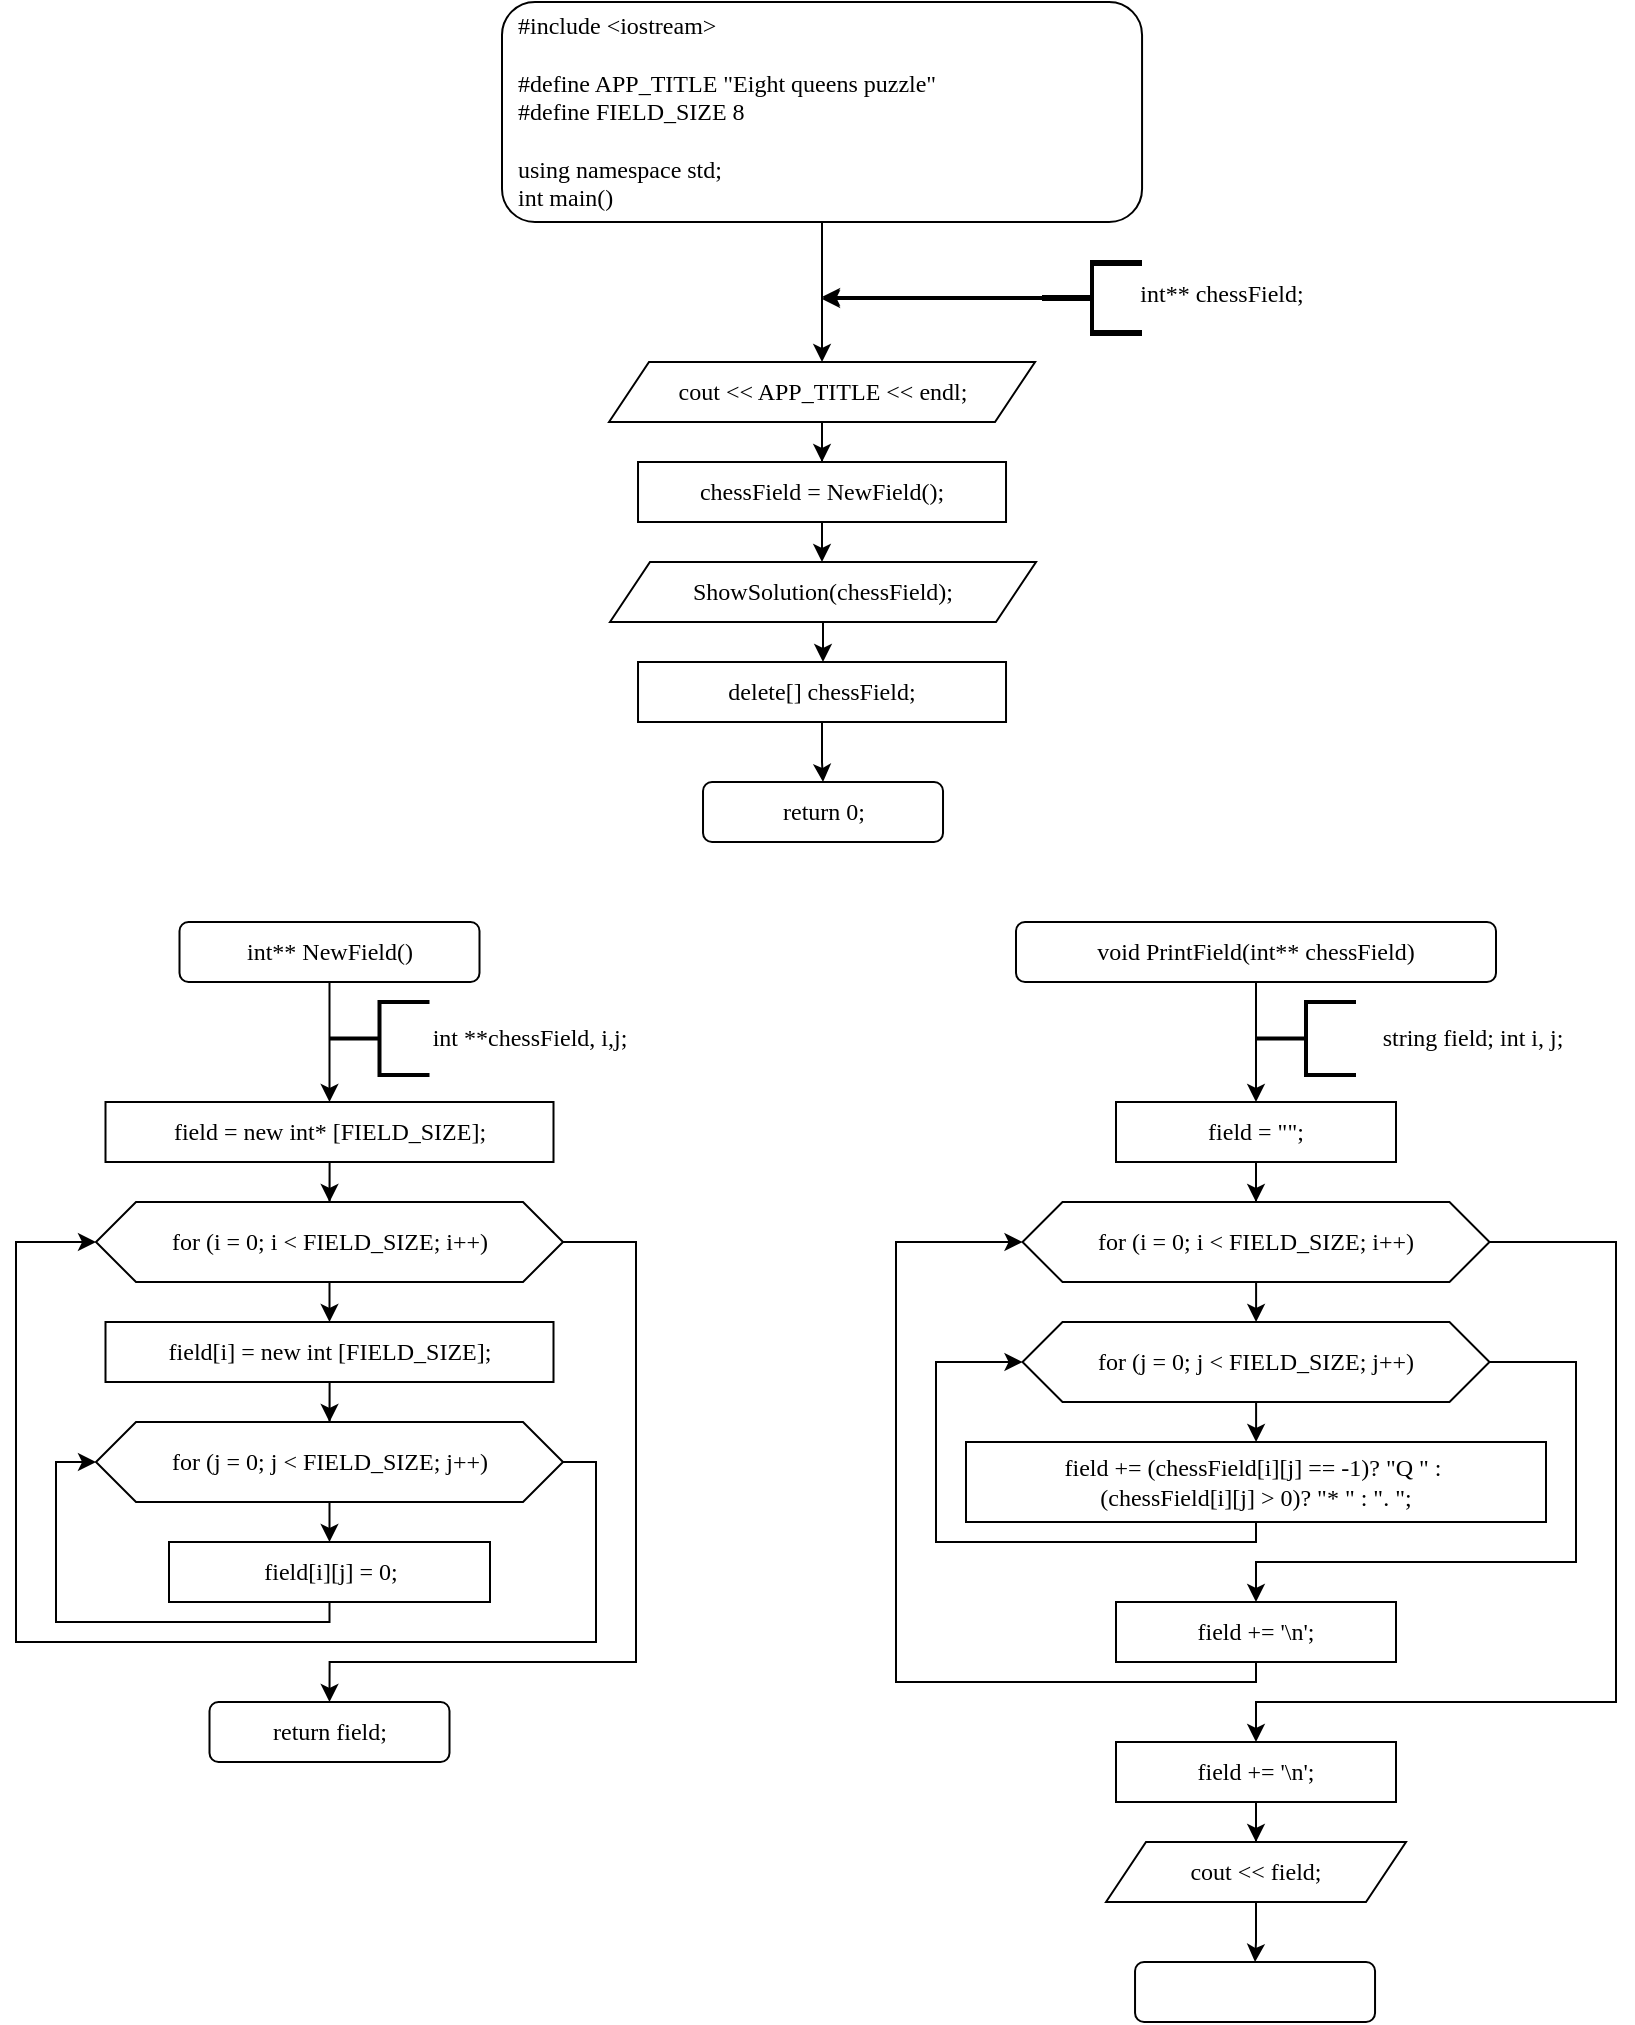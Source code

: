 <mxfile version="14.4.2" type="device"><diagram id="mtL5bvM4ULRGxaXekfpk" name="Страница 1"><mxGraphModel dx="1422" dy="832" grid="1" gridSize="10" guides="1" tooltips="1" connect="1" arrows="1" fold="1" page="1" pageScale="1" pageWidth="827" pageHeight="1169" math="0" shadow="0"><root><mxCell id="0"/><mxCell id="1" parent="0"/><mxCell id="FeNQJL7oGkfLMGdR6vLZ-2" style="edgeStyle=orthogonalEdgeStyle;rounded=0;orthogonalLoop=1;jettySize=auto;html=1;entryX=0.5;entryY=0;entryDx=0;entryDy=0;" edge="1" parent="1" source="FeNQJL7oGkfLMGdR6vLZ-1" target="FeNQJL7oGkfLMGdR6vLZ-9"><mxGeometry relative="1" as="geometry"><mxPoint x="413.015" y="210" as="targetPoint"/></mxGeometry></mxCell><mxCell id="FeNQJL7oGkfLMGdR6vLZ-1" value="&lt;div&gt;&amp;nbsp; #include &amp;lt;iostream&amp;gt;&lt;/div&gt;&lt;div&gt;&lt;br&gt;&lt;/div&gt;&lt;div&gt;&amp;nbsp; #define APP_TITLE &quot;Eight queens puzzle&quot;&lt;/div&gt;&lt;div&gt;&amp;nbsp; #define FIELD_SIZE 8&lt;/div&gt;&lt;div&gt;&lt;br&gt;&lt;/div&gt;&lt;div&gt;&amp;nbsp; using namespace std;&lt;/div&gt;&lt;div&gt;&amp;nbsp; int main()&lt;/div&gt;" style="rounded=1;whiteSpace=wrap;html=1;fontFamily=Consolas;align=left;fontStyle=0" vertex="1" parent="1"><mxGeometry x="253.0" y="30" width="320.03" height="110" as="geometry"/></mxCell><mxCell id="FeNQJL7oGkfLMGdR6vLZ-6" style="edgeStyle=orthogonalEdgeStyle;rounded=0;orthogonalLoop=1;jettySize=auto;html=1;fontFamily=Consolas;" edge="1" parent="1" source="FeNQJL7oGkfLMGdR6vLZ-3"><mxGeometry relative="1" as="geometry"><mxPoint x="413" y="177.5" as="targetPoint"/></mxGeometry></mxCell><mxCell id="FeNQJL7oGkfLMGdR6vLZ-3" value="" style="strokeWidth=2;html=1;shape=mxgraph.flowchart.annotation_2;align=left;labelPosition=right;pointerEvents=1;" vertex="1" parent="1"><mxGeometry x="523" y="160" width="50" height="35" as="geometry"/></mxCell><mxCell id="FeNQJL7oGkfLMGdR6vLZ-4" value="int** chessField;" style="text;html=1;strokeColor=none;fillColor=none;align=center;verticalAlign=middle;whiteSpace=wrap;rounded=0;fontFamily=Consolas;" vertex="1" parent="1"><mxGeometry x="538" y="161" width="150" height="30" as="geometry"/></mxCell><mxCell id="FeNQJL7oGkfLMGdR6vLZ-11" style="edgeStyle=orthogonalEdgeStyle;rounded=0;orthogonalLoop=1;jettySize=auto;html=1;entryX=0.5;entryY=0;entryDx=0;entryDy=0;fontFamily=Consolas;" edge="1" parent="1" source="FeNQJL7oGkfLMGdR6vLZ-9" target="FeNQJL7oGkfLMGdR6vLZ-10"><mxGeometry relative="1" as="geometry"/></mxCell><mxCell id="FeNQJL7oGkfLMGdR6vLZ-9" value="cout &amp;lt;&amp;lt; APP_TITLE &amp;lt;&amp;lt; endl;" style="shape=parallelogram;perimeter=parallelogramPerimeter;whiteSpace=wrap;html=1;fixedSize=1;fontFamily=Consolas;align=center;" vertex="1" parent="1"><mxGeometry x="306.5" y="210" width="213.02" height="30" as="geometry"/></mxCell><mxCell id="FeNQJL7oGkfLMGdR6vLZ-13" style="edgeStyle=orthogonalEdgeStyle;rounded=0;orthogonalLoop=1;jettySize=auto;html=1;entryX=0.5;entryY=0;entryDx=0;entryDy=0;fontFamily=Consolas;" edge="1" parent="1" source="FeNQJL7oGkfLMGdR6vLZ-10" target="FeNQJL7oGkfLMGdR6vLZ-12"><mxGeometry relative="1" as="geometry"/></mxCell><mxCell id="FeNQJL7oGkfLMGdR6vLZ-10" value="chessField = NewField();" style="rounded=0;whiteSpace=wrap;html=1;fontFamily=Consolas;align=center;" vertex="1" parent="1"><mxGeometry x="321.01" y="260" width="184" height="30" as="geometry"/></mxCell><mxCell id="FeNQJL7oGkfLMGdR6vLZ-15" style="edgeStyle=orthogonalEdgeStyle;rounded=0;orthogonalLoop=1;jettySize=auto;html=1;entryX=0.5;entryY=0;entryDx=0;entryDy=0;fontFamily=Consolas;" edge="1" parent="1" source="FeNQJL7oGkfLMGdR6vLZ-12" target="FeNQJL7oGkfLMGdR6vLZ-14"><mxGeometry relative="1" as="geometry"/></mxCell><mxCell id="FeNQJL7oGkfLMGdR6vLZ-12" value="ShowSolution(chessField);" style="shape=parallelogram;perimeter=parallelogramPerimeter;whiteSpace=wrap;html=1;fixedSize=1;fontFamily=Consolas;align=center;" vertex="1" parent="1"><mxGeometry x="307" y="310" width="213.02" height="30" as="geometry"/></mxCell><mxCell id="FeNQJL7oGkfLMGdR6vLZ-17" style="edgeStyle=orthogonalEdgeStyle;rounded=0;orthogonalLoop=1;jettySize=auto;html=1;entryX=0.5;entryY=0;entryDx=0;entryDy=0;fontFamily=Consolas;" edge="1" parent="1" source="FeNQJL7oGkfLMGdR6vLZ-14" target="FeNQJL7oGkfLMGdR6vLZ-16"><mxGeometry relative="1" as="geometry"/></mxCell><mxCell id="FeNQJL7oGkfLMGdR6vLZ-14" value="delete[] chessField;" style="rounded=0;whiteSpace=wrap;html=1;fontFamily=Consolas;align=center;" vertex="1" parent="1"><mxGeometry x="321.01" y="360" width="184" height="30" as="geometry"/></mxCell><mxCell id="FeNQJL7oGkfLMGdR6vLZ-16" value="return 0;" style="rounded=1;whiteSpace=wrap;html=1;fontFamily=Consolas;" vertex="1" parent="1"><mxGeometry x="353.51" y="420" width="120" height="30" as="geometry"/></mxCell><mxCell id="FeNQJL7oGkfLMGdR6vLZ-30" style="edgeStyle=orthogonalEdgeStyle;rounded=0;orthogonalLoop=1;jettySize=auto;html=1;fontFamily=Consolas;entryX=0.5;entryY=0;entryDx=0;entryDy=0;" edge="1" parent="1" source="FeNQJL7oGkfLMGdR6vLZ-18" target="FeNQJL7oGkfLMGdR6vLZ-31"><mxGeometry relative="1" as="geometry"><mxPoint x="166.75" y="580.0" as="targetPoint"/></mxGeometry></mxCell><mxCell id="FeNQJL7oGkfLMGdR6vLZ-18" value="int** NewField()" style="rounded=1;whiteSpace=wrap;html=1;fontFamily=Consolas;" vertex="1" parent="1"><mxGeometry x="91.75" y="490" width="150" height="30" as="geometry"/></mxCell><mxCell id="FeNQJL7oGkfLMGdR6vLZ-19" style="edgeStyle=orthogonalEdgeStyle;rounded=0;orthogonalLoop=1;jettySize=auto;html=1;fontFamily=Consolas;" edge="1" source="FeNQJL7oGkfLMGdR6vLZ-20" parent="1"><mxGeometry relative="1" as="geometry"><mxPoint x="413" y="178.5" as="targetPoint"/></mxGeometry></mxCell><mxCell id="FeNQJL7oGkfLMGdR6vLZ-20" value="" style="strokeWidth=2;html=1;shape=mxgraph.flowchart.annotation_2;align=left;labelPosition=right;pointerEvents=1;" vertex="1" parent="1"><mxGeometry x="523" y="161" width="50" height="35" as="geometry"/></mxCell><mxCell id="FeNQJL7oGkfLMGdR6vLZ-27" value="int **chessField, i,j;" style="text;html=1;strokeColor=none;fillColor=none;align=center;verticalAlign=middle;whiteSpace=wrap;rounded=0;fontFamily=Consolas;" vertex="1" parent="1"><mxGeometry x="192.26" y="533" width="150" height="30" as="geometry"/></mxCell><mxCell id="FeNQJL7oGkfLMGdR6vLZ-29" value="" style="strokeWidth=2;html=1;shape=mxgraph.flowchart.annotation_2;align=left;labelPosition=right;pointerEvents=1;" vertex="1" parent="1"><mxGeometry x="166.75" y="530" width="50" height="36.5" as="geometry"/></mxCell><mxCell id="FeNQJL7oGkfLMGdR6vLZ-33" style="edgeStyle=orthogonalEdgeStyle;rounded=0;orthogonalLoop=1;jettySize=auto;html=1;entryX=0.5;entryY=0;entryDx=0;entryDy=0;fontFamily=Consolas;" edge="1" parent="1" source="FeNQJL7oGkfLMGdR6vLZ-31" target="FeNQJL7oGkfLMGdR6vLZ-32"><mxGeometry relative="1" as="geometry"/></mxCell><mxCell id="FeNQJL7oGkfLMGdR6vLZ-31" value="field = new int* [FIELD_SIZE];" style="rounded=0;whiteSpace=wrap;html=1;fontFamily=Consolas;align=center;" vertex="1" parent="1"><mxGeometry x="54.75" y="580" width="224" height="30" as="geometry"/></mxCell><mxCell id="FeNQJL7oGkfLMGdR6vLZ-35" style="edgeStyle=orthogonalEdgeStyle;rounded=0;orthogonalLoop=1;jettySize=auto;html=1;entryX=0.5;entryY=0;entryDx=0;entryDy=0;fontFamily=Consolas;" edge="1" parent="1" source="FeNQJL7oGkfLMGdR6vLZ-32" target="FeNQJL7oGkfLMGdR6vLZ-34"><mxGeometry relative="1" as="geometry"/></mxCell><mxCell id="FeNQJL7oGkfLMGdR6vLZ-43" style="edgeStyle=orthogonalEdgeStyle;rounded=0;orthogonalLoop=1;jettySize=auto;html=1;fontFamily=Consolas;entryX=0.5;entryY=0;entryDx=0;entryDy=0;" edge="1" parent="1" source="FeNQJL7oGkfLMGdR6vLZ-32" target="FeNQJL7oGkfLMGdR6vLZ-44"><mxGeometry relative="1" as="geometry"><mxPoint x="167" y="870" as="targetPoint"/><Array as="points"><mxPoint x="320" y="650"/><mxPoint x="320" y="860"/><mxPoint x="167" y="860"/></Array></mxGeometry></mxCell><mxCell id="FeNQJL7oGkfLMGdR6vLZ-32" value="for (i = 0; i &amp;lt; FIELD_SIZE; i++)" style="shape=hexagon;perimeter=hexagonPerimeter2;whiteSpace=wrap;html=1;fixedSize=1;fontFamily=Consolas;" vertex="1" parent="1"><mxGeometry x="50" y="630" width="233.5" height="40" as="geometry"/></mxCell><mxCell id="FeNQJL7oGkfLMGdR6vLZ-37" style="edgeStyle=orthogonalEdgeStyle;rounded=0;orthogonalLoop=1;jettySize=auto;html=1;entryX=0.5;entryY=0;entryDx=0;entryDy=0;fontFamily=Consolas;" edge="1" parent="1" source="FeNQJL7oGkfLMGdR6vLZ-34" target="FeNQJL7oGkfLMGdR6vLZ-36"><mxGeometry relative="1" as="geometry"/></mxCell><mxCell id="FeNQJL7oGkfLMGdR6vLZ-34" value="field[i] = new int [FIELD_SIZE];" style="rounded=0;whiteSpace=wrap;html=1;fontFamily=Consolas;align=center;" vertex="1" parent="1"><mxGeometry x="54.75" y="690" width="224" height="30" as="geometry"/></mxCell><mxCell id="FeNQJL7oGkfLMGdR6vLZ-40" style="edgeStyle=orthogonalEdgeStyle;rounded=0;orthogonalLoop=1;jettySize=auto;html=1;entryX=0.5;entryY=0;entryDx=0;entryDy=0;fontFamily=Consolas;" edge="1" parent="1" source="FeNQJL7oGkfLMGdR6vLZ-36" target="FeNQJL7oGkfLMGdR6vLZ-39"><mxGeometry relative="1" as="geometry"/></mxCell><mxCell id="FeNQJL7oGkfLMGdR6vLZ-42" style="edgeStyle=orthogonalEdgeStyle;rounded=0;orthogonalLoop=1;jettySize=auto;html=1;fontFamily=Consolas;entryX=0;entryY=0.5;entryDx=0;entryDy=0;" edge="1" parent="1" source="FeNQJL7oGkfLMGdR6vLZ-36" target="FeNQJL7oGkfLMGdR6vLZ-32"><mxGeometry relative="1" as="geometry"><mxPoint x="10" y="650" as="targetPoint"/><Array as="points"><mxPoint x="300" y="760"/><mxPoint x="300" y="850"/><mxPoint x="10" y="850"/><mxPoint x="10" y="650"/></Array></mxGeometry></mxCell><mxCell id="FeNQJL7oGkfLMGdR6vLZ-36" value="for (j = 0; j &amp;lt; FIELD_SIZE; j++)" style="shape=hexagon;perimeter=hexagonPerimeter2;whiteSpace=wrap;html=1;fixedSize=1;fontFamily=Consolas;" vertex="1" parent="1"><mxGeometry x="50" y="740" width="233.5" height="40" as="geometry"/></mxCell><mxCell id="FeNQJL7oGkfLMGdR6vLZ-41" style="edgeStyle=orthogonalEdgeStyle;rounded=0;orthogonalLoop=1;jettySize=auto;html=1;fontFamily=Consolas;entryX=0;entryY=0.5;entryDx=0;entryDy=0;" edge="1" parent="1" source="FeNQJL7oGkfLMGdR6vLZ-39" target="FeNQJL7oGkfLMGdR6vLZ-36"><mxGeometry relative="1" as="geometry"><mxPoint x="30" y="760" as="targetPoint"/><Array as="points"><mxPoint x="167" y="840"/><mxPoint x="30" y="840"/><mxPoint x="30" y="760"/></Array></mxGeometry></mxCell><mxCell id="FeNQJL7oGkfLMGdR6vLZ-39" value="field[i][j] = 0;" style="rounded=0;whiteSpace=wrap;html=1;fontFamily=Consolas;align=center;" vertex="1" parent="1"><mxGeometry x="86.5" y="800" width="160.5" height="30" as="geometry"/></mxCell><mxCell id="FeNQJL7oGkfLMGdR6vLZ-44" value="return field;" style="rounded=1;whiteSpace=wrap;html=1;fontFamily=Consolas;" vertex="1" parent="1"><mxGeometry x="106.75" y="880" width="120" height="30" as="geometry"/></mxCell><mxCell id="FeNQJL7oGkfLMGdR6vLZ-46" style="edgeStyle=orthogonalEdgeStyle;rounded=0;orthogonalLoop=1;jettySize=auto;html=1;fontFamily=Consolas;entryX=0.5;entryY=0;entryDx=0;entryDy=0;" edge="1" parent="1" source="FeNQJL7oGkfLMGdR6vLZ-45" target="FeNQJL7oGkfLMGdR6vLZ-49"><mxGeometry relative="1" as="geometry"><mxPoint x="630" y="580" as="targetPoint"/></mxGeometry></mxCell><mxCell id="FeNQJL7oGkfLMGdR6vLZ-45" value="void PrintField(int** chessField)" style="rounded=1;whiteSpace=wrap;html=1;fontFamily=Consolas;" vertex="1" parent="1"><mxGeometry x="510" y="490" width="240" height="30" as="geometry"/></mxCell><mxCell id="FeNQJL7oGkfLMGdR6vLZ-47" value="" style="strokeWidth=2;html=1;shape=mxgraph.flowchart.annotation_2;align=left;labelPosition=right;pointerEvents=1;" vertex="1" parent="1"><mxGeometry x="630" y="530" width="50" height="36.5" as="geometry"/></mxCell><mxCell id="FeNQJL7oGkfLMGdR6vLZ-48" value="string field; int i, j;" style="text;html=1;strokeColor=none;fillColor=none;align=center;verticalAlign=middle;whiteSpace=wrap;rounded=0;fontFamily=Consolas;" vertex="1" parent="1"><mxGeometry x="660" y="533" width="157" height="30" as="geometry"/></mxCell><mxCell id="FeNQJL7oGkfLMGdR6vLZ-51" style="edgeStyle=orthogonalEdgeStyle;rounded=0;orthogonalLoop=1;jettySize=auto;html=1;entryX=0.5;entryY=0;entryDx=0;entryDy=0;fontFamily=Consolas;" edge="1" parent="1" source="FeNQJL7oGkfLMGdR6vLZ-49" target="FeNQJL7oGkfLMGdR6vLZ-50"><mxGeometry relative="1" as="geometry"/></mxCell><mxCell id="FeNQJL7oGkfLMGdR6vLZ-49" value="field = &quot;&quot;;" style="rounded=0;whiteSpace=wrap;html=1;fontFamily=Consolas;align=center;" vertex="1" parent="1"><mxGeometry x="560" y="580" width="140" height="30" as="geometry"/></mxCell><mxCell id="FeNQJL7oGkfLMGdR6vLZ-53" style="edgeStyle=orthogonalEdgeStyle;rounded=0;orthogonalLoop=1;jettySize=auto;html=1;entryX=0.5;entryY=0;entryDx=0;entryDy=0;fontFamily=Consolas;" edge="1" parent="1" source="FeNQJL7oGkfLMGdR6vLZ-50" target="FeNQJL7oGkfLMGdR6vLZ-52"><mxGeometry relative="1" as="geometry"/></mxCell><mxCell id="FeNQJL7oGkfLMGdR6vLZ-61" style="edgeStyle=orthogonalEdgeStyle;rounded=0;orthogonalLoop=1;jettySize=auto;html=1;fontFamily=Consolas;entryX=0.5;entryY=0;entryDx=0;entryDy=0;" edge="1" parent="1" source="FeNQJL7oGkfLMGdR6vLZ-50" target="FeNQJL7oGkfLMGdR6vLZ-62"><mxGeometry relative="1" as="geometry"><mxPoint x="630" y="900" as="targetPoint"/><Array as="points"><mxPoint x="810" y="650"/><mxPoint x="810" y="880"/><mxPoint x="630" y="880"/></Array></mxGeometry></mxCell><mxCell id="FeNQJL7oGkfLMGdR6vLZ-50" value="for (i = 0; i &amp;lt; FIELD_SIZE; i++)" style="shape=hexagon;perimeter=hexagonPerimeter2;whiteSpace=wrap;html=1;fixedSize=1;fontFamily=Consolas;" vertex="1" parent="1"><mxGeometry x="513.25" y="630" width="233.5" height="40" as="geometry"/></mxCell><mxCell id="FeNQJL7oGkfLMGdR6vLZ-55" style="edgeStyle=orthogonalEdgeStyle;rounded=0;orthogonalLoop=1;jettySize=auto;html=1;entryX=0.5;entryY=0;entryDx=0;entryDy=0;fontFamily=Consolas;" edge="1" parent="1" source="FeNQJL7oGkfLMGdR6vLZ-52" target="FeNQJL7oGkfLMGdR6vLZ-54"><mxGeometry relative="1" as="geometry"/></mxCell><mxCell id="FeNQJL7oGkfLMGdR6vLZ-57" style="edgeStyle=orthogonalEdgeStyle;rounded=0;orthogonalLoop=1;jettySize=auto;html=1;fontFamily=Consolas;entryX=0.5;entryY=0;entryDx=0;entryDy=0;" edge="1" parent="1" source="FeNQJL7oGkfLMGdR6vLZ-52" target="FeNQJL7oGkfLMGdR6vLZ-58"><mxGeometry relative="1" as="geometry"><mxPoint x="630" y="830" as="targetPoint"/><Array as="points"><mxPoint x="790" y="710"/><mxPoint x="790" y="810"/><mxPoint x="630" y="810"/></Array></mxGeometry></mxCell><mxCell id="FeNQJL7oGkfLMGdR6vLZ-52" value="for (j = 0; j &amp;lt; FIELD_SIZE; j++)" style="shape=hexagon;perimeter=hexagonPerimeter2;whiteSpace=wrap;html=1;fixedSize=1;fontFamily=Consolas;" vertex="1" parent="1"><mxGeometry x="513.25" y="690" width="233.5" height="40" as="geometry"/></mxCell><mxCell id="FeNQJL7oGkfLMGdR6vLZ-56" style="edgeStyle=orthogonalEdgeStyle;rounded=0;orthogonalLoop=1;jettySize=auto;html=1;fontFamily=Consolas;entryX=0;entryY=0.5;entryDx=0;entryDy=0;" edge="1" parent="1" source="FeNQJL7oGkfLMGdR6vLZ-54" target="FeNQJL7oGkfLMGdR6vLZ-52"><mxGeometry relative="1" as="geometry"><mxPoint x="500" y="710" as="targetPoint"/><Array as="points"><mxPoint x="630" y="800"/><mxPoint x="470" y="800"/><mxPoint x="470" y="710"/></Array></mxGeometry></mxCell><mxCell id="FeNQJL7oGkfLMGdR6vLZ-54" value="&lt;div&gt;field += (chessField[i][j] == -1)? &quot;Q &quot; :&amp;nbsp;&lt;/div&gt;&lt;div&gt;&lt;span&gt;(chessField[i][j] &amp;gt; 0)? &quot;* &quot; : &quot;. &quot;;&lt;/span&gt;&lt;/div&gt;" style="rounded=0;whiteSpace=wrap;html=1;fontFamily=Consolas;align=center;" vertex="1" parent="1"><mxGeometry x="485" y="750" width="290" height="40" as="geometry"/></mxCell><mxCell id="FeNQJL7oGkfLMGdR6vLZ-60" style="edgeStyle=orthogonalEdgeStyle;rounded=0;orthogonalLoop=1;jettySize=auto;html=1;fontFamily=Consolas;entryX=0;entryY=0.5;entryDx=0;entryDy=0;" edge="1" parent="1" source="FeNQJL7oGkfLMGdR6vLZ-58" target="FeNQJL7oGkfLMGdR6vLZ-50"><mxGeometry relative="1" as="geometry"><mxPoint x="450" y="650" as="targetPoint"/><Array as="points"><mxPoint x="630" y="870"/><mxPoint x="450" y="870"/><mxPoint x="450" y="650"/></Array></mxGeometry></mxCell><mxCell id="FeNQJL7oGkfLMGdR6vLZ-58" value="field += '\n';" style="rounded=0;whiteSpace=wrap;html=1;fontFamily=Consolas;align=center;" vertex="1" parent="1"><mxGeometry x="560" y="830" width="140" height="30" as="geometry"/></mxCell><mxCell id="FeNQJL7oGkfLMGdR6vLZ-64" style="edgeStyle=orthogonalEdgeStyle;rounded=0;orthogonalLoop=1;jettySize=auto;html=1;entryX=0.5;entryY=0;entryDx=0;entryDy=0;fontFamily=Consolas;" edge="1" parent="1" source="FeNQJL7oGkfLMGdR6vLZ-62" target="FeNQJL7oGkfLMGdR6vLZ-63"><mxGeometry relative="1" as="geometry"/></mxCell><mxCell id="FeNQJL7oGkfLMGdR6vLZ-62" value="field += '\n';" style="rounded=0;whiteSpace=wrap;html=1;fontFamily=Consolas;align=center;" vertex="1" parent="1"><mxGeometry x="560" y="900" width="140" height="30" as="geometry"/></mxCell><mxCell id="FeNQJL7oGkfLMGdR6vLZ-66" style="edgeStyle=orthogonalEdgeStyle;rounded=0;orthogonalLoop=1;jettySize=auto;html=1;entryX=0.5;entryY=0;entryDx=0;entryDy=0;fontFamily=Consolas;" edge="1" parent="1" source="FeNQJL7oGkfLMGdR6vLZ-63" target="FeNQJL7oGkfLMGdR6vLZ-65"><mxGeometry relative="1" as="geometry"/></mxCell><mxCell id="FeNQJL7oGkfLMGdR6vLZ-63" value="cout &amp;lt;&amp;lt; field;" style="shape=parallelogram;perimeter=parallelogramPerimeter;whiteSpace=wrap;html=1;fixedSize=1;fontFamily=Consolas;align=center;" vertex="1" parent="1"><mxGeometry x="555" y="950" width="150" height="30" as="geometry"/></mxCell><mxCell id="FeNQJL7oGkfLMGdR6vLZ-65" value="" style="rounded=1;whiteSpace=wrap;html=1;fontFamily=Consolas;" vertex="1" parent="1"><mxGeometry x="569.52" y="1010" width="120" height="30" as="geometry"/></mxCell></root></mxGraphModel></diagram></mxfile>